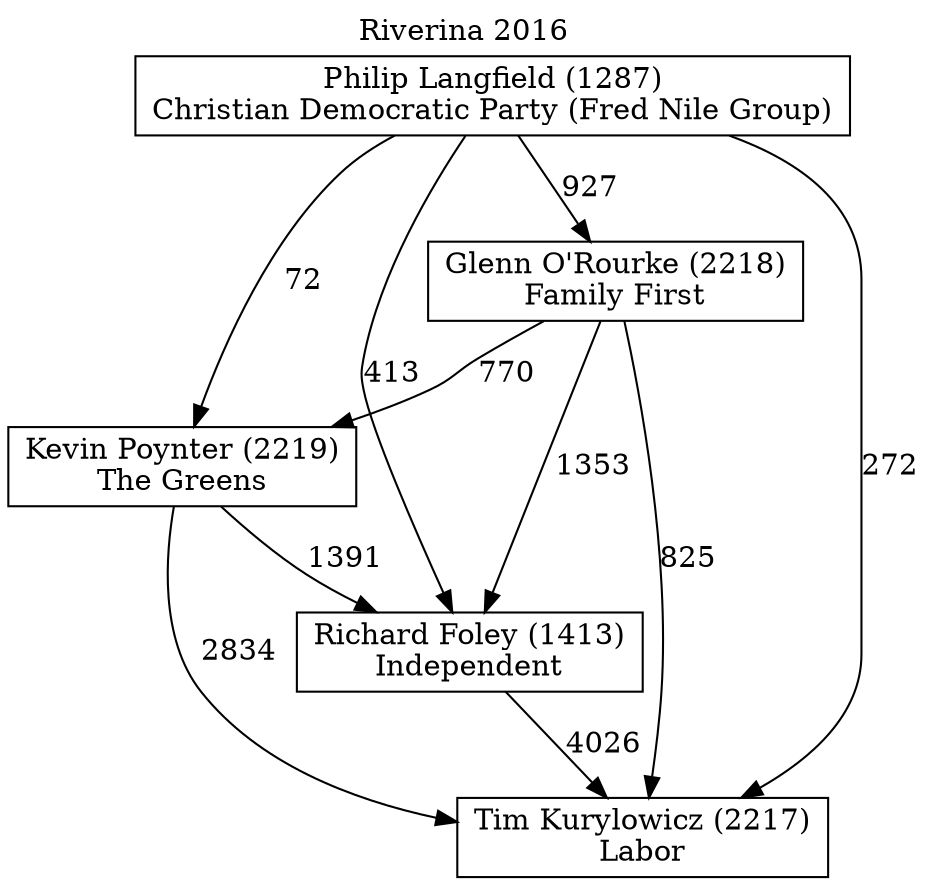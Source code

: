 // House preference flow
digraph "Tim Kurylowicz (2217)_Riverina_2016" {
	graph [label="Riverina 2016" labelloc=t mclimit=10]
	node [shape=box]
	"Glenn O'Rourke (2218)" [label="Glenn O'Rourke (2218)
Family First"]
	"Kevin Poynter (2219)" [label="Kevin Poynter (2219)
The Greens"]
	"Philip Langfield (1287)" [label="Philip Langfield (1287)
Christian Democratic Party (Fred Nile Group)"]
	"Richard Foley (1413)" [label="Richard Foley (1413)
Independent"]
	"Tim Kurylowicz (2217)" [label="Tim Kurylowicz (2217)
Labor"]
	"Glenn O'Rourke (2218)" -> "Kevin Poynter (2219)" [label=770]
	"Glenn O'Rourke (2218)" -> "Richard Foley (1413)" [label=1353]
	"Glenn O'Rourke (2218)" -> "Tim Kurylowicz (2217)" [label=825]
	"Kevin Poynter (2219)" -> "Richard Foley (1413)" [label=1391]
	"Kevin Poynter (2219)" -> "Tim Kurylowicz (2217)" [label=2834]
	"Philip Langfield (1287)" -> "Glenn O'Rourke (2218)" [label=927]
	"Philip Langfield (1287)" -> "Kevin Poynter (2219)" [label=72]
	"Philip Langfield (1287)" -> "Richard Foley (1413)" [label=413]
	"Philip Langfield (1287)" -> "Tim Kurylowicz (2217)" [label=272]
	"Richard Foley (1413)" -> "Tim Kurylowicz (2217)" [label=4026]
}
